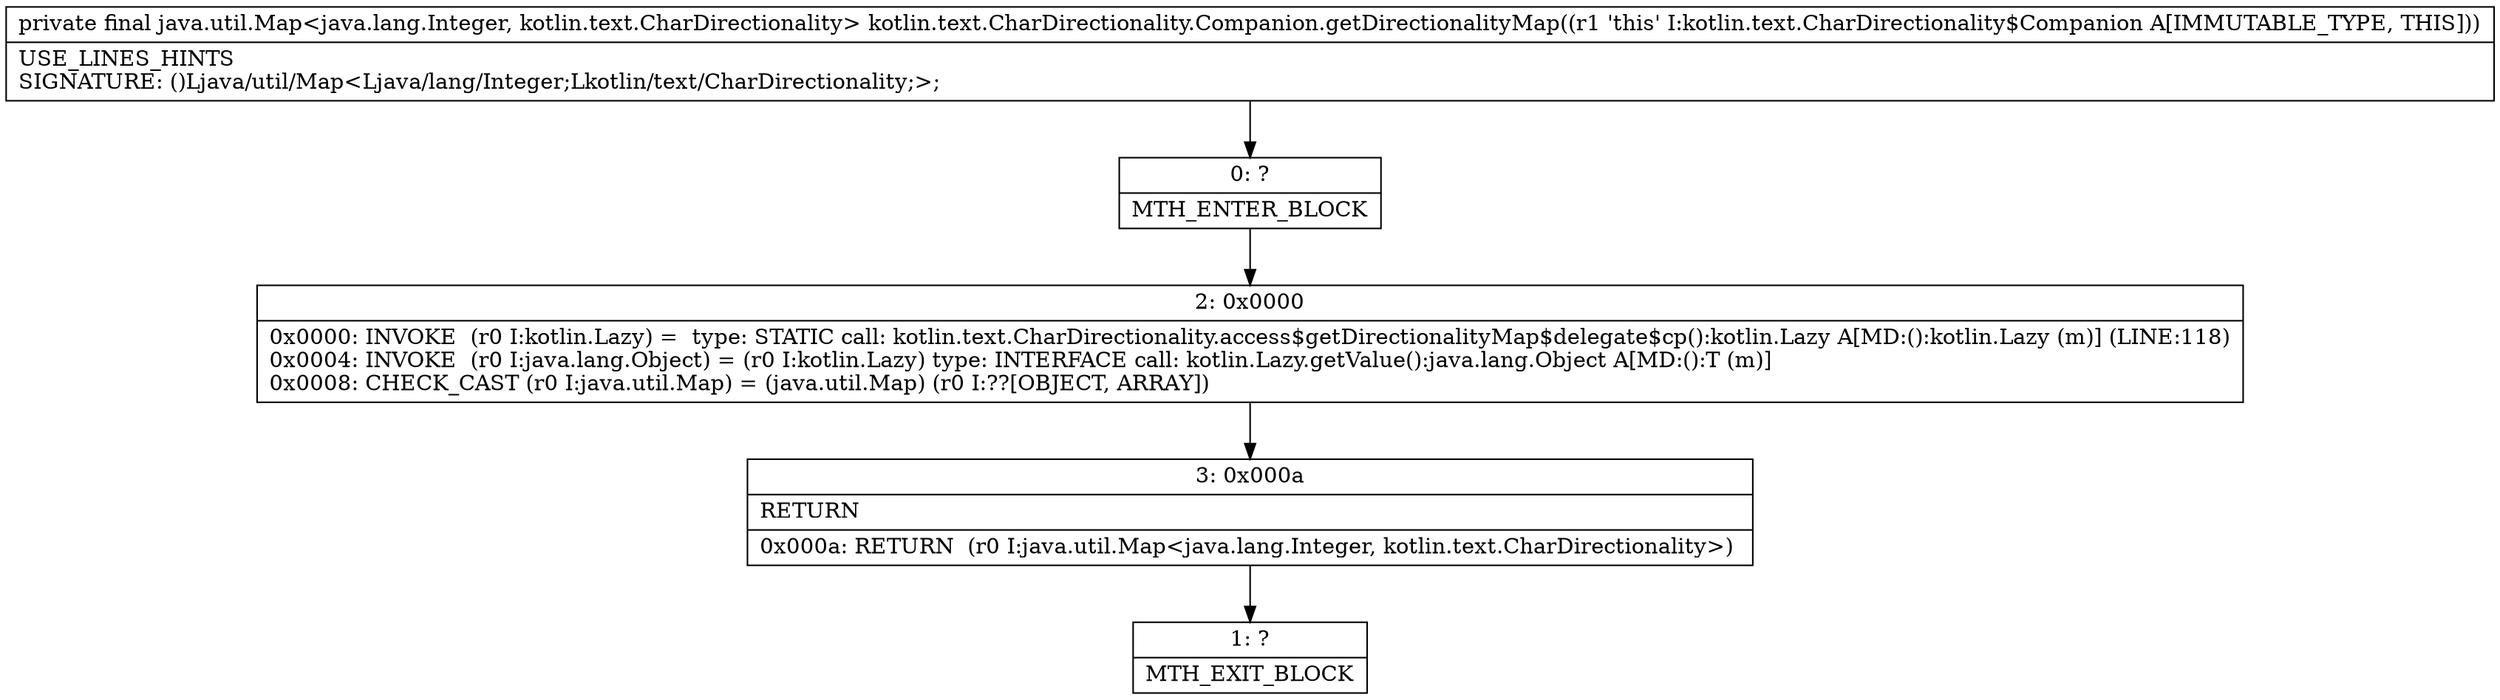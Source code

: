 digraph "CFG forkotlin.text.CharDirectionality.Companion.getDirectionalityMap()Ljava\/util\/Map;" {
Node_0 [shape=record,label="{0\:\ ?|MTH_ENTER_BLOCK\l}"];
Node_2 [shape=record,label="{2\:\ 0x0000|0x0000: INVOKE  (r0 I:kotlin.Lazy) =  type: STATIC call: kotlin.text.CharDirectionality.access$getDirectionalityMap$delegate$cp():kotlin.Lazy A[MD:():kotlin.Lazy (m)] (LINE:118)\l0x0004: INVOKE  (r0 I:java.lang.Object) = (r0 I:kotlin.Lazy) type: INTERFACE call: kotlin.Lazy.getValue():java.lang.Object A[MD:():T (m)]\l0x0008: CHECK_CAST (r0 I:java.util.Map) = (java.util.Map) (r0 I:??[OBJECT, ARRAY]) \l}"];
Node_3 [shape=record,label="{3\:\ 0x000a|RETURN\l|0x000a: RETURN  (r0 I:java.util.Map\<java.lang.Integer, kotlin.text.CharDirectionality\>) \l}"];
Node_1 [shape=record,label="{1\:\ ?|MTH_EXIT_BLOCK\l}"];
MethodNode[shape=record,label="{private final java.util.Map\<java.lang.Integer, kotlin.text.CharDirectionality\> kotlin.text.CharDirectionality.Companion.getDirectionalityMap((r1 'this' I:kotlin.text.CharDirectionality$Companion A[IMMUTABLE_TYPE, THIS]))  | USE_LINES_HINTS\lSIGNATURE: ()Ljava\/util\/Map\<Ljava\/lang\/Integer;Lkotlin\/text\/CharDirectionality;\>;\l}"];
MethodNode -> Node_0;Node_0 -> Node_2;
Node_2 -> Node_3;
Node_3 -> Node_1;
}


